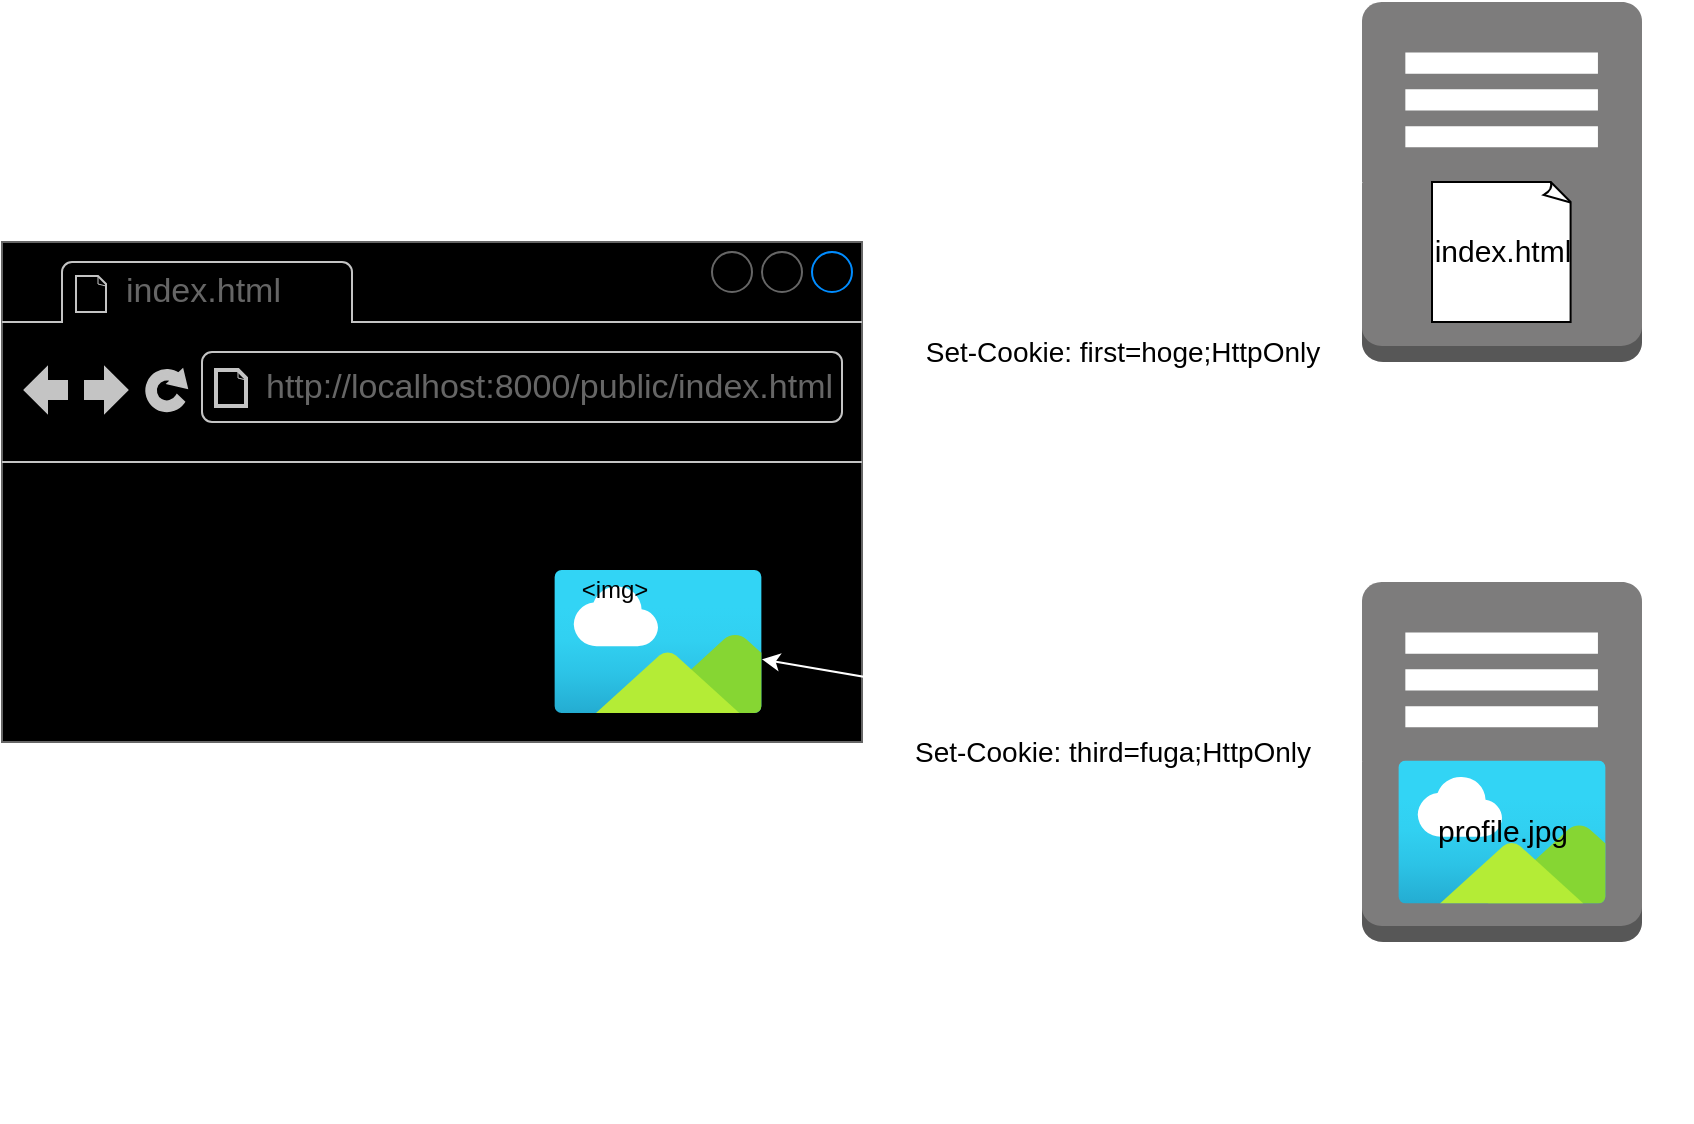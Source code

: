 <mxfile version="13.10.0" type="embed">
    <diagram id="1s1sGe3DWpoH7CNUi8xt" name="ページ1">
        <mxGraphModel dx="616" dy="581" grid="1" gridSize="10" guides="1" tooltips="1" connect="1" arrows="1" fold="1" page="1" pageScale="1" pageWidth="850" pageHeight="1100" math="0" shadow="0">
            <root>
                <mxCell id="0"/>
                <mxCell id="1" parent="0"/>
                <mxCell id="2" value="" style="outlineConnect=0;dashed=0;verticalLabelPosition=bottom;verticalAlign=top;align=center;html=1;shape=mxgraph.aws3.traditional_server;fillColor=#7D7C7C;gradientColor=none;" vertex="1" parent="1">
                    <mxGeometry x="700" y="50" width="140" height="180" as="geometry"/>
                </mxCell>
                <mxCell id="5" value="" style="strokeWidth=1;shadow=0;dashed=0;align=center;html=1;shape=mxgraph.mockup.containers.browserWindow;rSize=0;strokeColor=#666666;strokeColor2=#008cff;strokeColor3=#c4c4c4;mainText=,;recursiveResize=0;fillColor=#000000;" vertex="1" parent="1">
                    <mxGeometry x="20" y="170" width="430" height="250" as="geometry"/>
                </mxCell>
                <mxCell id="6" value="index.html" style="strokeWidth=1;shadow=0;dashed=0;align=center;html=1;shape=mxgraph.mockup.containers.anchor;fontSize=17;fontColor=#666666;align=left;" vertex="1" parent="5">
                    <mxGeometry x="60" y="12" width="110" height="26" as="geometry"/>
                </mxCell>
                <mxCell id="7" value="http://localhost:8000/public/index.html" style="strokeWidth=1;shadow=0;dashed=0;align=center;html=1;shape=mxgraph.mockup.containers.anchor;rSize=0;fontSize=17;fontColor=#666666;align=left;" vertex="1" parent="5">
                    <mxGeometry x="130" y="60" width="250" height="26" as="geometry"/>
                </mxCell>
                <mxCell id="9" value="" style="aspect=fixed;html=1;points=[];align=center;image;fontSize=12;image=img/lib/azure2/general/Image.svg;" vertex="1" parent="5">
                    <mxGeometry x="276" y="164" width="104" height="71.5" as="geometry"/>
                </mxCell>
                <mxCell id="10" value="&amp;lt;img&amp;gt;" style="text;html=1;align=center;verticalAlign=middle;resizable=0;points=[];autosize=1;fontColor=#000000;" vertex="1" parent="5">
                    <mxGeometry x="281" y="164" width="50" height="20" as="geometry"/>
                </mxCell>
                <mxCell id="11" value="ブラウザ" style="text;html=1;align=center;verticalAlign=middle;resizable=0;points=[];autosize=1;fontColor=#FFFFFF;fontSize=22;" vertex="1" parent="1">
                    <mxGeometry x="185" y="420" width="100" height="30" as="geometry"/>
                </mxCell>
                <mxCell id="12" value="" style="outlineConnect=0;dashed=0;verticalLabelPosition=bottom;verticalAlign=top;align=center;html=1;shape=mxgraph.aws3.traditional_server;fillColor=#7D7C7C;gradientColor=none;" vertex="1" parent="1">
                    <mxGeometry x="700" y="340" width="140" height="180" as="geometry"/>
                </mxCell>
                <mxCell id="13" value="" style="whiteSpace=wrap;html=1;shape=mxgraph.basic.document;fontSize=22;fontColor=#FFFFFF;fillColor=#FFFFFF;" vertex="1" parent="1">
                    <mxGeometry x="735" y="140" width="70" height="70" as="geometry"/>
                </mxCell>
                <mxCell id="14" value="&lt;font style=&quot;font-size: 15px&quot;&gt;index.html&lt;/font&gt;" style="text;html=1;align=center;verticalAlign=middle;resizable=0;points=[];autosize=1;fontSize=17;fontColor=#000000;" vertex="1" parent="1">
                    <mxGeometry x="730" y="160" width="80" height="30" as="geometry"/>
                </mxCell>
                <mxCell id="15" value="サーバ&lt;br&gt;(localhost:8000)" style="text;html=1;align=center;verticalAlign=middle;resizable=0;points=[];autosize=1;fontColor=#FFFFFF;fontSize=22;" vertex="1" parent="1">
                    <mxGeometry x="685" y="230" width="170" height="60" as="geometry"/>
                </mxCell>
                <mxCell id="16" value="サーバ&lt;br&gt;（xxx.ngrok.io -&amp;gt;&amp;nbsp;&lt;br&gt;localhost:3000）" style="text;html=1;align=center;verticalAlign=middle;resizable=0;points=[];autosize=1;fontColor=#FFFFFF;fontSize=22;" vertex="1" parent="1">
                    <mxGeometry x="675" y="530" width="190" height="80" as="geometry"/>
                </mxCell>
                <mxCell id="17" value="" style="endArrow=classic;html=1;fontSize=17;fontColor=#000000;entryX=1.005;entryY=0.576;entryDx=0;entryDy=0;entryPerimeter=0;exitX=0;exitY=0.5;exitDx=0;exitDy=0;exitPerimeter=0;strokeColor=#FFFFFF;" edge="1" parent="1" source="2" target="5">
                    <mxGeometry width="50" height="50" relative="1" as="geometry">
                        <mxPoint x="540" y="150" as="sourcePoint"/>
                        <mxPoint x="560" y="220" as="targetPoint"/>
                    </mxGeometry>
                </mxCell>
                <mxCell id="18" value="" style="endArrow=classic;html=1;fontSize=17;fontColor=#000000;exitX=0;exitY=0.5;exitDx=0;exitDy=0;exitPerimeter=0;strokeColor=#FFFFFF;" edge="1" parent="1" source="12" target="9">
                    <mxGeometry width="50" height="50" relative="1" as="geometry">
                        <mxPoint x="680" y="150" as="sourcePoint"/>
                        <mxPoint x="462.15" y="324" as="targetPoint"/>
                    </mxGeometry>
                </mxCell>
                <mxCell id="19" value="" style="aspect=fixed;html=1;points=[];align=center;image;fontSize=12;image=img/lib/azure2/general/Image.svg;" vertex="1" parent="1">
                    <mxGeometry x="718" y="429.25" width="104" height="71.5" as="geometry"/>
                </mxCell>
                <mxCell id="20" value="&lt;span style=&quot;font-size: 15px&quot;&gt;profile.jpg&lt;br&gt;&lt;/span&gt;" style="text;html=1;align=center;verticalAlign=middle;resizable=0;points=[];autosize=1;fontSize=17;fontColor=#000000;" vertex="1" parent="1">
                    <mxGeometry x="730" y="450" width="80" height="30" as="geometry"/>
                </mxCell>
                <mxCell id="21" value="&lt;font style=&quot;font-size: 14px&quot;&gt;Set-Cookie: first=hoge;HttpOnly&lt;/font&gt;" style="text;html=1;align=center;verticalAlign=middle;resizable=0;points=[];autosize=1;fontSize=17;fontColor=#000000;fillColor=#FFFFFF;" vertex="1" parent="1">
                    <mxGeometry x="475" y="210" width="210" height="30" as="geometry"/>
                </mxCell>
                <mxCell id="22" value="&lt;span style=&quot;font-size: 14px&quot;&gt;Set-Cookie: third=fuga;HttpOnly&lt;/span&gt;" style="text;html=1;align=center;verticalAlign=middle;resizable=0;points=[];autosize=1;fontSize=17;fontColor=#000000;fillColor=#FFFFFF;" vertex="1" parent="1">
                    <mxGeometry x="470" y="410" width="210" height="30" as="geometry"/>
                </mxCell>
            </root>
        </mxGraphModel>
    </diagram>
</mxfile>